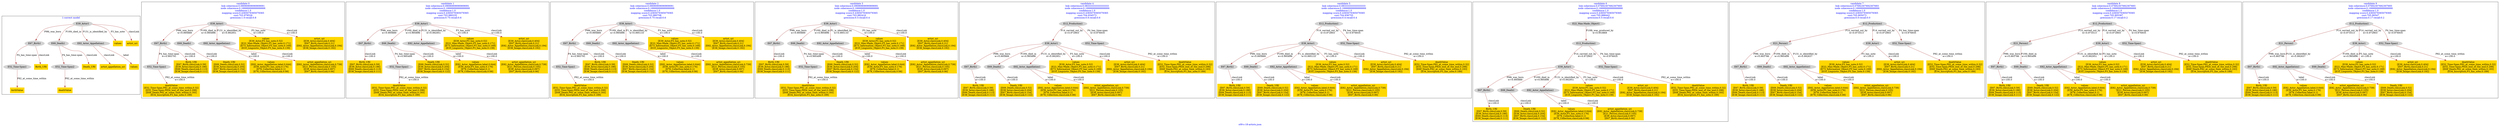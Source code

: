 digraph n0 {
fontcolor="blue"
remincross="true"
label="s09-s-18-artists.json"
subgraph cluster_0 {
label="1-correct model"
n2[style="filled",color="white",fillcolor="lightgray",label="E39_Actor1"];
n3[style="filled",color="white",fillcolor="lightgray",label="E67_Birth1"];
n4[style="filled",color="white",fillcolor="lightgray",label="E69_Death1"];
n5[style="filled",color="white",fillcolor="lightgray",label="E82_Actor_Appellation1"];
n6[style="filled",color="white",fillcolor="lightgray",label="E52_Time-Span1"];
n7[style="filled",color="white",fillcolor="lightgray",label="E52_Time-Span2"];
n8[shape="plaintext",style="filled",fillcolor="gold",label="Death_URI"];
n9[shape="plaintext",style="filled",fillcolor="gold",label="artist_appellation_uri"];
n10[shape="plaintext",style="filled",fillcolor="gold",label="deathValue"];
n11[shape="plaintext",style="filled",fillcolor="gold",label="birthValue"];
n12[shape="plaintext",style="filled",fillcolor="gold",label="values"];
n13[shape="plaintext",style="filled",fillcolor="gold",label="values"];
n14[shape="plaintext",style="filled",fillcolor="gold",label="Birth_URI"];
n15[shape="plaintext",style="filled",fillcolor="gold",label="artist_uri"];
}
subgraph cluster_1 {
label="candidate 0\nlink coherence:0.09090909090909091\nnode coherence:0.16666666666666666\nconfidence:1.0\nmapping score:0.4365079365079365\ncost:703.978526\n-precision:1.0-recall:0.8"
n17[style="filled",color="white",fillcolor="lightgray",label="E39_Actor1"];
n18[style="filled",color="white",fillcolor="lightgray",label="E67_Birth1"];
n19[style="filled",color="white",fillcolor="lightgray",label="E69_Death1"];
n20[style="filled",color="white",fillcolor="lightgray",label="E82_Actor_Appellation1"];
n21[style="filled",color="white",fillcolor="lightgray",label="E52_Time-Span1"];
n22[shape="plaintext",style="filled",fillcolor="gold",label="deathValue\n[E52_Time-Span,P82_at_some_time_within,0.32]\n[E52_Time-Span,P82b_end_of_the_end,0.298]\n[E69_Death,P82_at_some_time_within,0.193]\n[E34_Inscription,P3_has_note,0.189]"];
n23[shape="plaintext",style="filled",fillcolor="gold",label="Death_URI\n[E69_Death,classLink,0.52]\n[E39_Actor,classLink,0.204]\n[E67_Birth,classLink,0.154]\n[E38_Image,classLink,0.122]"];
n24[shape="plaintext",style="filled",fillcolor="gold",label="values\n[E82_Actor_Appellation,label,0.644]\n[E39_Actor,P3_has_note,0.176]\n[E78_Collection,label,0.1]\n[E78_Collection,classLink,0.08]"];
n25[shape="plaintext",style="filled",fillcolor="gold",label="values\n[E39_Actor,P3_has_note,0.52]\n[E22_Man-Made_Object,P3_has_note,0.171]\n[E73_Information_Object,P3_has_note,0.169]\n[E33_Linguistic_Object,P3_has_note,0.139]"];
n26[shape="plaintext",style="filled",fillcolor="gold",label="artist_appellation_uri\n[E82_Actor_Appellation,classLink,0.739]\n[E21_Person,classLink,0.105]\n[E39_Actor,classLink,0.097]\n[E67_Birth,classLink,0.06]"];
n27[shape="plaintext",style="filled",fillcolor="gold",label="Birth_URI\n[E67_Birth,classLink,0.59]\n[E39_Actor,classLink,0.186]\n[E69_Death,classLink,0.113]\n[E38_Image,classLink,0.111]"];
n28[shape="plaintext",style="filled",fillcolor="gold",label="artist_uri\n[E39_Actor,classLink,0.404]\n[E67_Birth,classLink,0.21]\n[E82_Actor_Appellation,classLink,0.194]\n[E38_Image,classLink,0.192]"];
}
subgraph cluster_2 {
label="candidate 1\nlink coherence:0.09090909090909091\nnode coherence:0.16666666666666666\nconfidence:1.0\nmapping score:0.4365079365079365\ncost:703.980235\n-precision:0.75-recall:0.6"
n30[style="filled",color="white",fillcolor="lightgray",label="E39_Actor1"];
n31[style="filled",color="white",fillcolor="lightgray",label="E67_Birth1"];
n32[style="filled",color="white",fillcolor="lightgray",label="E69_Death1"];
n33[style="filled",color="white",fillcolor="lightgray",label="E82_Actor_Appellation1"];
n34[style="filled",color="white",fillcolor="lightgray",label="E52_Time-Span1"];
n35[shape="plaintext",style="filled",fillcolor="gold",label="deathValue\n[E52_Time-Span,P82_at_some_time_within,0.32]\n[E52_Time-Span,P82b_end_of_the_end,0.298]\n[E69_Death,P82_at_some_time_within,0.193]\n[E34_Inscription,P3_has_note,0.189]"];
n36[shape="plaintext",style="filled",fillcolor="gold",label="Death_URI\n[E69_Death,classLink,0.52]\n[E39_Actor,classLink,0.204]\n[E67_Birth,classLink,0.154]\n[E38_Image,classLink,0.122]"];
n37[shape="plaintext",style="filled",fillcolor="gold",label="values\n[E82_Actor_Appellation,label,0.644]\n[E39_Actor,P3_has_note,0.176]\n[E78_Collection,label,0.1]\n[E78_Collection,classLink,0.08]"];
n38[shape="plaintext",style="filled",fillcolor="gold",label="values\n[E39_Actor,P3_has_note,0.52]\n[E22_Man-Made_Object,P3_has_note,0.171]\n[E73_Information_Object,P3_has_note,0.169]\n[E33_Linguistic_Object,P3_has_note,0.139]"];
n39[shape="plaintext",style="filled",fillcolor="gold",label="artist_appellation_uri\n[E82_Actor_Appellation,classLink,0.739]\n[E21_Person,classLink,0.105]\n[E39_Actor,classLink,0.097]\n[E67_Birth,classLink,0.06]"];
n40[shape="plaintext",style="filled",fillcolor="gold",label="Birth_URI\n[E67_Birth,classLink,0.59]\n[E39_Actor,classLink,0.186]\n[E69_Death,classLink,0.113]\n[E38_Image,classLink,0.111]"];
n41[shape="plaintext",style="filled",fillcolor="gold",label="artist_uri\n[E39_Actor,classLink,0.404]\n[E67_Birth,classLink,0.21]\n[E82_Actor_Appellation,classLink,0.194]\n[E38_Image,classLink,0.192]"];
}
subgraph cluster_3 {
label="candidate 2\nlink coherence:0.09090909090909091\nnode coherence:0.16666666666666666\nconfidence:1.0\nmapping score:0.4365079365079365\ncost:703.980708\n-precision:0.75-recall:0.6"
n43[style="filled",color="white",fillcolor="lightgray",label="E39_Actor1"];
n44[style="filled",color="white",fillcolor="lightgray",label="E67_Birth1"];
n45[style="filled",color="white",fillcolor="lightgray",label="E69_Death1"];
n46[style="filled",color="white",fillcolor="lightgray",label="E82_Actor_Appellation1"];
n47[style="filled",color="white",fillcolor="lightgray",label="E52_Time-Span1"];
n48[shape="plaintext",style="filled",fillcolor="gold",label="deathValue\n[E52_Time-Span,P82_at_some_time_within,0.32]\n[E52_Time-Span,P82b_end_of_the_end,0.298]\n[E69_Death,P82_at_some_time_within,0.193]\n[E34_Inscription,P3_has_note,0.189]"];
n49[shape="plaintext",style="filled",fillcolor="gold",label="Death_URI\n[E69_Death,classLink,0.52]\n[E39_Actor,classLink,0.204]\n[E67_Birth,classLink,0.154]\n[E38_Image,classLink,0.122]"];
n50[shape="plaintext",style="filled",fillcolor="gold",label="values\n[E82_Actor_Appellation,label,0.644]\n[E39_Actor,P3_has_note,0.176]\n[E78_Collection,label,0.1]\n[E78_Collection,classLink,0.08]"];
n51[shape="plaintext",style="filled",fillcolor="gold",label="values\n[E39_Actor,P3_has_note,0.52]\n[E22_Man-Made_Object,P3_has_note,0.171]\n[E73_Information_Object,P3_has_note,0.169]\n[E33_Linguistic_Object,P3_has_note,0.139]"];
n52[shape="plaintext",style="filled",fillcolor="gold",label="artist_appellation_uri\n[E82_Actor_Appellation,classLink,0.739]\n[E21_Person,classLink,0.105]\n[E39_Actor,classLink,0.097]\n[E67_Birth,classLink,0.06]"];
n53[shape="plaintext",style="filled",fillcolor="gold",label="Birth_URI\n[E67_Birth,classLink,0.59]\n[E39_Actor,classLink,0.186]\n[E69_Death,classLink,0.113]\n[E38_Image,classLink,0.111]"];
n54[shape="plaintext",style="filled",fillcolor="gold",label="artist_uri\n[E39_Actor,classLink,0.404]\n[E67_Birth,classLink,0.21]\n[E82_Actor_Appellation,classLink,0.194]\n[E38_Image,classLink,0.192]"];
}
subgraph cluster_4 {
label="candidate 3\nlink coherence:0.09090909090909091\nnode coherence:0.16666666666666666\nconfidence:1.0\nmapping score:0.4365079365079365\ncost:703.982416\n-precision:0.5-recall:0.4"
n56[style="filled",color="white",fillcolor="lightgray",label="E39_Actor1"];
n57[style="filled",color="white",fillcolor="lightgray",label="E67_Birth1"];
n58[style="filled",color="white",fillcolor="lightgray",label="E69_Death1"];
n59[style="filled",color="white",fillcolor="lightgray",label="E82_Actor_Appellation1"];
n60[style="filled",color="white",fillcolor="lightgray",label="E52_Time-Span1"];
n61[shape="plaintext",style="filled",fillcolor="gold",label="deathValue\n[E52_Time-Span,P82_at_some_time_within,0.32]\n[E52_Time-Span,P82b_end_of_the_end,0.298]\n[E69_Death,P82_at_some_time_within,0.193]\n[E34_Inscription,P3_has_note,0.189]"];
n62[shape="plaintext",style="filled",fillcolor="gold",label="Death_URI\n[E69_Death,classLink,0.52]\n[E39_Actor,classLink,0.204]\n[E67_Birth,classLink,0.154]\n[E38_Image,classLink,0.122]"];
n63[shape="plaintext",style="filled",fillcolor="gold",label="values\n[E82_Actor_Appellation,label,0.644]\n[E39_Actor,P3_has_note,0.176]\n[E78_Collection,label,0.1]\n[E78_Collection,classLink,0.08]"];
n64[shape="plaintext",style="filled",fillcolor="gold",label="values\n[E39_Actor,P3_has_note,0.52]\n[E22_Man-Made_Object,P3_has_note,0.171]\n[E73_Information_Object,P3_has_note,0.169]\n[E33_Linguistic_Object,P3_has_note,0.139]"];
n65[shape="plaintext",style="filled",fillcolor="gold",label="artist_appellation_uri\n[E82_Actor_Appellation,classLink,0.739]\n[E21_Person,classLink,0.105]\n[E39_Actor,classLink,0.097]\n[E67_Birth,classLink,0.06]"];
n66[shape="plaintext",style="filled",fillcolor="gold",label="Birth_URI\n[E67_Birth,classLink,0.59]\n[E39_Actor,classLink,0.186]\n[E69_Death,classLink,0.113]\n[E38_Image,classLink,0.111]"];
n67[shape="plaintext",style="filled",fillcolor="gold",label="artist_uri\n[E39_Actor,classLink,0.404]\n[E67_Birth,classLink,0.21]\n[E82_Actor_Appellation,classLink,0.194]\n[E38_Image,classLink,0.192]"];
}
subgraph cluster_5 {
label="candidate 4\nlink coherence:0.08333333333333333\nnode coherence:0.16666666666666666\nconfidence:1.0\nmapping score:0.4365079365079365\ncost:704.934573\n-precision:0.6-recall:0.6"
n69[style="filled",color="white",fillcolor="lightgray",label="E12_Production1"];
n70[style="filled",color="white",fillcolor="lightgray",label="E39_Actor1"];
n71[style="filled",color="white",fillcolor="lightgray",label="E52_Time-Span1"];
n72[style="filled",color="white",fillcolor="lightgray",label="E67_Birth1"];
n73[style="filled",color="white",fillcolor="lightgray",label="E69_Death1"];
n74[style="filled",color="white",fillcolor="lightgray",label="E82_Actor_Appellation1"];
n75[shape="plaintext",style="filled",fillcolor="gold",label="deathValue\n[E52_Time-Span,P82_at_some_time_within,0.32]\n[E52_Time-Span,P82b_end_of_the_end,0.298]\n[E69_Death,P82_at_some_time_within,0.193]\n[E34_Inscription,P3_has_note,0.189]"];
n76[shape="plaintext",style="filled",fillcolor="gold",label="Death_URI\n[E69_Death,classLink,0.52]\n[E39_Actor,classLink,0.204]\n[E67_Birth,classLink,0.154]\n[E38_Image,classLink,0.122]"];
n77[shape="plaintext",style="filled",fillcolor="gold",label="values\n[E82_Actor_Appellation,label,0.644]\n[E39_Actor,P3_has_note,0.176]\n[E78_Collection,label,0.1]\n[E78_Collection,classLink,0.08]"];
n78[shape="plaintext",style="filled",fillcolor="gold",label="values\n[E39_Actor,P3_has_note,0.52]\n[E22_Man-Made_Object,P3_has_note,0.171]\n[E73_Information_Object,P3_has_note,0.169]\n[E33_Linguistic_Object,P3_has_note,0.139]"];
n79[shape="plaintext",style="filled",fillcolor="gold",label="artist_appellation_uri\n[E82_Actor_Appellation,classLink,0.739]\n[E21_Person,classLink,0.105]\n[E39_Actor,classLink,0.097]\n[E67_Birth,classLink,0.06]"];
n80[shape="plaintext",style="filled",fillcolor="gold",label="Birth_URI\n[E67_Birth,classLink,0.59]\n[E39_Actor,classLink,0.186]\n[E69_Death,classLink,0.113]\n[E38_Image,classLink,0.111]"];
n81[shape="plaintext",style="filled",fillcolor="gold",label="artist_uri\n[E39_Actor,classLink,0.404]\n[E67_Birth,classLink,0.21]\n[E82_Actor_Appellation,classLink,0.194]\n[E38_Image,classLink,0.192]"];
}
subgraph cluster_6 {
label="candidate 5\nlink coherence:0.08333333333333333\nnode coherence:0.16666666666666666\nconfidence:1.0\nmapping score:0.4365079365079365\ncost:704.936755\n-precision:0.4-recall:0.4"
n83[style="filled",color="white",fillcolor="lightgray",label="E12_Production1"];
n84[style="filled",color="white",fillcolor="lightgray",label="E39_Actor1"];
n85[style="filled",color="white",fillcolor="lightgray",label="E52_Time-Span1"];
n86[style="filled",color="white",fillcolor="lightgray",label="E67_Birth1"];
n87[style="filled",color="white",fillcolor="lightgray",label="E69_Death1"];
n88[style="filled",color="white",fillcolor="lightgray",label="E82_Actor_Appellation1"];
n89[shape="plaintext",style="filled",fillcolor="gold",label="deathValue\n[E52_Time-Span,P82_at_some_time_within,0.32]\n[E52_Time-Span,P82b_end_of_the_end,0.298]\n[E69_Death,P82_at_some_time_within,0.193]\n[E34_Inscription,P3_has_note,0.189]"];
n90[shape="plaintext",style="filled",fillcolor="gold",label="Death_URI\n[E69_Death,classLink,0.52]\n[E39_Actor,classLink,0.204]\n[E67_Birth,classLink,0.154]\n[E38_Image,classLink,0.122]"];
n91[shape="plaintext",style="filled",fillcolor="gold",label="values\n[E82_Actor_Appellation,label,0.644]\n[E39_Actor,P3_has_note,0.176]\n[E78_Collection,label,0.1]\n[E78_Collection,classLink,0.08]"];
n92[shape="plaintext",style="filled",fillcolor="gold",label="values\n[E39_Actor,P3_has_note,0.52]\n[E22_Man-Made_Object,P3_has_note,0.171]\n[E73_Information_Object,P3_has_note,0.169]\n[E33_Linguistic_Object,P3_has_note,0.139]"];
n93[shape="plaintext",style="filled",fillcolor="gold",label="artist_appellation_uri\n[E82_Actor_Appellation,classLink,0.739]\n[E21_Person,classLink,0.105]\n[E39_Actor,classLink,0.097]\n[E67_Birth,classLink,0.06]"];
n94[shape="plaintext",style="filled",fillcolor="gold",label="Birth_URI\n[E67_Birth,classLink,0.59]\n[E39_Actor,classLink,0.186]\n[E69_Death,classLink,0.113]\n[E38_Image,classLink,0.111]"];
n95[shape="plaintext",style="filled",fillcolor="gold",label="artist_uri\n[E39_Actor,classLink,0.404]\n[E67_Birth,classLink,0.21]\n[E82_Actor_Appellation,classLink,0.194]\n[E38_Image,classLink,0.192]"];
}
subgraph cluster_7 {
label="candidate 6\nlink coherence:0.07692307692307693\nnode coherence:0.16666666666666666\nconfidence:1.0\nmapping score:0.4365079365079365\ncost:705.888442\n-precision:0.5-recall:0.6"
n97[style="filled",color="white",fillcolor="lightgray",label="E12_Production1"];
n98[style="filled",color="white",fillcolor="lightgray",label="E39_Actor1"];
n99[style="filled",color="white",fillcolor="lightgray",label="E52_Time-Span1"];
n100[style="filled",color="white",fillcolor="lightgray",label="E22_Man-Made_Object1"];
n101[style="filled",color="white",fillcolor="lightgray",label="E67_Birth1"];
n102[style="filled",color="white",fillcolor="lightgray",label="E69_Death1"];
n103[style="filled",color="white",fillcolor="lightgray",label="E82_Actor_Appellation1"];
n104[shape="plaintext",style="filled",fillcolor="gold",label="deathValue\n[E52_Time-Span,P82_at_some_time_within,0.32]\n[E52_Time-Span,P82b_end_of_the_end,0.298]\n[E69_Death,P82_at_some_time_within,0.193]\n[E34_Inscription,P3_has_note,0.189]"];
n105[shape="plaintext",style="filled",fillcolor="gold",label="Death_URI\n[E69_Death,classLink,0.52]\n[E39_Actor,classLink,0.204]\n[E67_Birth,classLink,0.154]\n[E38_Image,classLink,0.122]"];
n106[shape="plaintext",style="filled",fillcolor="gold",label="values\n[E82_Actor_Appellation,label,0.644]\n[E39_Actor,P3_has_note,0.176]\n[E78_Collection,label,0.1]\n[E78_Collection,classLink,0.08]"];
n107[shape="plaintext",style="filled",fillcolor="gold",label="values\n[E39_Actor,P3_has_note,0.52]\n[E22_Man-Made_Object,P3_has_note,0.171]\n[E73_Information_Object,P3_has_note,0.169]\n[E33_Linguistic_Object,P3_has_note,0.139]"];
n108[shape="plaintext",style="filled",fillcolor="gold",label="artist_appellation_uri\n[E82_Actor_Appellation,classLink,0.739]\n[E21_Person,classLink,0.105]\n[E39_Actor,classLink,0.097]\n[E67_Birth,classLink,0.06]"];
n109[shape="plaintext",style="filled",fillcolor="gold",label="Birth_URI\n[E67_Birth,classLink,0.59]\n[E39_Actor,classLink,0.186]\n[E69_Death,classLink,0.113]\n[E38_Image,classLink,0.111]"];
n110[shape="plaintext",style="filled",fillcolor="gold",label="artist_uri\n[E39_Actor,classLink,0.404]\n[E67_Birth,classLink,0.21]\n[E82_Actor_Appellation,classLink,0.194]\n[E38_Image,classLink,0.192]"];
}
subgraph cluster_8 {
label="candidate 7\nlink coherence:0.07692307692307693\nnode coherence:0.16666666666666666\nconfidence:1.0\nmapping score:0.4365079365079365\ncost:705.905073\n-precision:0.0-recall:0.0"
n112[style="filled",color="white",fillcolor="lightgray",label="E12_Production1"];
n113[style="filled",color="white",fillcolor="lightgray",label="E21_Person1"];
n114[style="filled",color="white",fillcolor="lightgray",label="E39_Actor1"];
n115[style="filled",color="white",fillcolor="lightgray",label="E52_Time-Span1"];
n116[style="filled",color="white",fillcolor="lightgray",label="E67_Birth1"];
n117[style="filled",color="white",fillcolor="lightgray",label="E69_Death1"];
n118[style="filled",color="white",fillcolor="lightgray",label="E82_Actor_Appellation1"];
n119[shape="plaintext",style="filled",fillcolor="gold",label="deathValue\n[E52_Time-Span,P82_at_some_time_within,0.32]\n[E52_Time-Span,P82b_end_of_the_end,0.298]\n[E69_Death,P82_at_some_time_within,0.193]\n[E34_Inscription,P3_has_note,0.189]"];
n120[shape="plaintext",style="filled",fillcolor="gold",label="Death_URI\n[E69_Death,classLink,0.52]\n[E39_Actor,classLink,0.204]\n[E67_Birth,classLink,0.154]\n[E38_Image,classLink,0.122]"];
n121[shape="plaintext",style="filled",fillcolor="gold",label="values\n[E82_Actor_Appellation,label,0.644]\n[E39_Actor,P3_has_note,0.176]\n[E78_Collection,label,0.1]\n[E78_Collection,classLink,0.08]"];
n122[shape="plaintext",style="filled",fillcolor="gold",label="values\n[E39_Actor,P3_has_note,0.52]\n[E22_Man-Made_Object,P3_has_note,0.171]\n[E73_Information_Object,P3_has_note,0.169]\n[E33_Linguistic_Object,P3_has_note,0.139]"];
n123[shape="plaintext",style="filled",fillcolor="gold",label="artist_appellation_uri\n[E82_Actor_Appellation,classLink,0.739]\n[E21_Person,classLink,0.105]\n[E39_Actor,classLink,0.097]\n[E67_Birth,classLink,0.06]"];
n124[shape="plaintext",style="filled",fillcolor="gold",label="Birth_URI\n[E67_Birth,classLink,0.59]\n[E39_Actor,classLink,0.186]\n[E69_Death,classLink,0.113]\n[E38_Image,classLink,0.111]"];
n125[shape="plaintext",style="filled",fillcolor="gold",label="artist_uri\n[E39_Actor,classLink,0.404]\n[E67_Birth,classLink,0.21]\n[E82_Actor_Appellation,classLink,0.194]\n[E38_Image,classLink,0.192]"];
}
subgraph cluster_9 {
label="candidate 8\nlink coherence:0.07692307692307693\nnode coherence:0.16666666666666666\nconfidence:1.0\nmapping score:0.4365079365079365\ncost:705.905387\n-precision:0.17-recall:0.2"
n127[style="filled",color="white",fillcolor="lightgray",label="E12_Production1"];
n128[style="filled",color="white",fillcolor="lightgray",label="E21_Person1"];
n129[style="filled",color="white",fillcolor="lightgray",label="E39_Actor1"];
n130[style="filled",color="white",fillcolor="lightgray",label="E52_Time-Span1"];
n131[style="filled",color="white",fillcolor="lightgray",label="E67_Birth1"];
n132[style="filled",color="white",fillcolor="lightgray",label="E69_Death1"];
n133[style="filled",color="white",fillcolor="lightgray",label="E82_Actor_Appellation1"];
n134[shape="plaintext",style="filled",fillcolor="gold",label="deathValue\n[E52_Time-Span,P82_at_some_time_within,0.32]\n[E52_Time-Span,P82b_end_of_the_end,0.298]\n[E69_Death,P82_at_some_time_within,0.193]\n[E34_Inscription,P3_has_note,0.189]"];
n135[shape="plaintext",style="filled",fillcolor="gold",label="Death_URI\n[E69_Death,classLink,0.52]\n[E39_Actor,classLink,0.204]\n[E67_Birth,classLink,0.154]\n[E38_Image,classLink,0.122]"];
n136[shape="plaintext",style="filled",fillcolor="gold",label="values\n[E82_Actor_Appellation,label,0.644]\n[E39_Actor,P3_has_note,0.176]\n[E78_Collection,label,0.1]\n[E78_Collection,classLink,0.08]"];
n137[shape="plaintext",style="filled",fillcolor="gold",label="values\n[E39_Actor,P3_has_note,0.52]\n[E22_Man-Made_Object,P3_has_note,0.171]\n[E73_Information_Object,P3_has_note,0.169]\n[E33_Linguistic_Object,P3_has_note,0.139]"];
n138[shape="plaintext",style="filled",fillcolor="gold",label="artist_appellation_uri\n[E82_Actor_Appellation,classLink,0.739]\n[E21_Person,classLink,0.105]\n[E39_Actor,classLink,0.097]\n[E67_Birth,classLink,0.06]"];
n139[shape="plaintext",style="filled",fillcolor="gold",label="Birth_URI\n[E67_Birth,classLink,0.59]\n[E39_Actor,classLink,0.186]\n[E69_Death,classLink,0.113]\n[E38_Image,classLink,0.111]"];
n140[shape="plaintext",style="filled",fillcolor="gold",label="artist_uri\n[E39_Actor,classLink,0.404]\n[E67_Birth,classLink,0.21]\n[E82_Actor_Appellation,classLink,0.194]\n[E38_Image,classLink,0.192]"];
}
subgraph cluster_10 {
label="candidate 9\nlink coherence:0.07692307692307693\nnode coherence:0.16666666666666666\nconfidence:1.0\nmapping score:0.4365079365079365\ncost:705.90547\n-precision:0.17-recall:0.2"
n142[style="filled",color="white",fillcolor="lightgray",label="E12_Production1"];
n143[style="filled",color="white",fillcolor="lightgray",label="E21_Person1"];
n144[style="filled",color="white",fillcolor="lightgray",label="E39_Actor1"];
n145[style="filled",color="white",fillcolor="lightgray",label="E52_Time-Span1"];
n146[style="filled",color="white",fillcolor="lightgray",label="E67_Birth1"];
n147[style="filled",color="white",fillcolor="lightgray",label="E82_Actor_Appellation1"];
n148[style="filled",color="white",fillcolor="lightgray",label="E69_Death1"];
n149[shape="plaintext",style="filled",fillcolor="gold",label="deathValue\n[E52_Time-Span,P82_at_some_time_within,0.32]\n[E52_Time-Span,P82b_end_of_the_end,0.298]\n[E69_Death,P82_at_some_time_within,0.193]\n[E34_Inscription,P3_has_note,0.189]"];
n150[shape="plaintext",style="filled",fillcolor="gold",label="Death_URI\n[E69_Death,classLink,0.52]\n[E39_Actor,classLink,0.204]\n[E67_Birth,classLink,0.154]\n[E38_Image,classLink,0.122]"];
n151[shape="plaintext",style="filled",fillcolor="gold",label="values\n[E82_Actor_Appellation,label,0.644]\n[E39_Actor,P3_has_note,0.176]\n[E78_Collection,label,0.1]\n[E78_Collection,classLink,0.08]"];
n152[shape="plaintext",style="filled",fillcolor="gold",label="values\n[E39_Actor,P3_has_note,0.52]\n[E22_Man-Made_Object,P3_has_note,0.171]\n[E73_Information_Object,P3_has_note,0.169]\n[E33_Linguistic_Object,P3_has_note,0.139]"];
n153[shape="plaintext",style="filled",fillcolor="gold",label="artist_appellation_uri\n[E82_Actor_Appellation,classLink,0.739]\n[E21_Person,classLink,0.105]\n[E39_Actor,classLink,0.097]\n[E67_Birth,classLink,0.06]"];
n154[shape="plaintext",style="filled",fillcolor="gold",label="Birth_URI\n[E67_Birth,classLink,0.59]\n[E39_Actor,classLink,0.186]\n[E69_Death,classLink,0.113]\n[E38_Image,classLink,0.111]"];
n155[shape="plaintext",style="filled",fillcolor="gold",label="artist_uri\n[E39_Actor,classLink,0.404]\n[E67_Birth,classLink,0.21]\n[E82_Actor_Appellation,classLink,0.194]\n[E38_Image,classLink,0.192]"];
}
n2 -> n3[color="brown",fontcolor="black",label="P98i_was_born"]
n2 -> n4[color="brown",fontcolor="black",label="P100i_died_in"]
n2 -> n5[color="brown",fontcolor="black",label="P131_is_identified_by"]
n3 -> n6[color="brown",fontcolor="black",label="P4_has_time-span"]
n4 -> n7[color="brown",fontcolor="black",label="P4_has_time-span"]
n4 -> n8[color="brown",fontcolor="black",label="classLink"]
n5 -> n9[color="brown",fontcolor="black",label="classLink"]
n7 -> n10[color="brown",fontcolor="black",label="P82_at_some_time_within"]
n6 -> n11[color="brown",fontcolor="black",label="P82_at_some_time_within"]
n2 -> n12[color="brown",fontcolor="black",label="P3_has_note"]
n5 -> n13[color="brown",fontcolor="black",label="label"]
n3 -> n14[color="brown",fontcolor="black",label="classLink"]
n2 -> n15[color="brown",fontcolor="black",label="classLink"]
n17 -> n18[color="brown",fontcolor="black",label="P98i_was_born\nw=0.995889"]
n17 -> n19[color="brown",fontcolor="black",label="P100i_died_in\nw=0.995896"]
n17 -> n20[color="brown",fontcolor="black",label="P131_is_identified_by\nw=0.992951"]
n18 -> n21[color="brown",fontcolor="black",label="P4_has_time-span\nw=0.993791"]
n21 -> n22[color="brown",fontcolor="black",label="P82_at_some_time_within\nw=100.0"]
n19 -> n23[color="brown",fontcolor="black",label="classLink\nw=100.0"]
n20 -> n24[color="brown",fontcolor="black",label="label\nw=100.0"]
n17 -> n25[color="brown",fontcolor="black",label="P3_has_note\nw=100.0"]
n20 -> n26[color="brown",fontcolor="black",label="classLink\nw=100.0"]
n18 -> n27[color="brown",fontcolor="black",label="classLink\nw=100.0"]
n17 -> n28[color="brown",fontcolor="black",label="classLink\nw=100.0"]
n30 -> n31[color="brown",fontcolor="black",label="P98i_was_born\nw=0.995889"]
n30 -> n32[color="brown",fontcolor="black",label="P100i_died_in\nw=0.995896"]
n30 -> n33[color="brown",fontcolor="black",label="P131_is_identified_by\nw=0.992951"]
n32 -> n34[color="brown",fontcolor="black",label="P4_has_time-span\nw=0.995499"]
n34 -> n35[color="brown",fontcolor="black",label="P82_at_some_time_within\nw=100.0"]
n32 -> n36[color="brown",fontcolor="black",label="classLink\nw=100.0"]
n33 -> n37[color="brown",fontcolor="black",label="label\nw=100.0"]
n30 -> n38[color="brown",fontcolor="black",label="P3_has_note\nw=100.0"]
n33 -> n39[color="brown",fontcolor="black",label="classLink\nw=100.0"]
n31 -> n40[color="brown",fontcolor="black",label="classLink\nw=100.0"]
n30 -> n41[color="brown",fontcolor="black",label="classLink\nw=100.0"]
n43 -> n44[color="brown",fontcolor="black",label="P98i_was_born\nw=0.995889"]
n43 -> n45[color="brown",fontcolor="black",label="P100i_died_in\nw=0.995896"]
n43 -> n46[color="brown",fontcolor="black",label="P1_is_identified_by\nw=0.995133"]
n44 -> n47[color="brown",fontcolor="black",label="P4_has_time-span\nw=0.993791"]
n47 -> n48[color="brown",fontcolor="black",label="P82_at_some_time_within\nw=100.0"]
n45 -> n49[color="brown",fontcolor="black",label="classLink\nw=100.0"]
n46 -> n50[color="brown",fontcolor="black",label="label\nw=100.0"]
n43 -> n51[color="brown",fontcolor="black",label="P3_has_note\nw=100.0"]
n46 -> n52[color="brown",fontcolor="black",label="classLink\nw=100.0"]
n44 -> n53[color="brown",fontcolor="black",label="classLink\nw=100.0"]
n43 -> n54[color="brown",fontcolor="black",label="classLink\nw=100.0"]
n56 -> n57[color="brown",fontcolor="black",label="P98i_was_born\nw=0.995889"]
n56 -> n58[color="brown",fontcolor="black",label="P100i_died_in\nw=0.995896"]
n56 -> n59[color="brown",fontcolor="black",label="P1_is_identified_by\nw=0.995133"]
n58 -> n60[color="brown",fontcolor="black",label="P4_has_time-span\nw=0.995499"]
n60 -> n61[color="brown",fontcolor="black",label="P82_at_some_time_within\nw=100.0"]
n58 -> n62[color="brown",fontcolor="black",label="classLink\nw=100.0"]
n59 -> n63[color="brown",fontcolor="black",label="label\nw=100.0"]
n56 -> n64[color="brown",fontcolor="black",label="P3_has_note\nw=100.0"]
n59 -> n65[color="brown",fontcolor="black",label="classLink\nw=100.0"]
n57 -> n66[color="brown",fontcolor="black",label="classLink\nw=100.0"]
n56 -> n67[color="brown",fontcolor="black",label="classLink\nw=100.0"]
n69 -> n70[color="brown",fontcolor="black",label="P14_carried_out_by\nw=0.972903"]
n69 -> n71[color="brown",fontcolor="black",label="P4_has_time-span\nw=0.976935"]
n70 -> n72[color="brown",fontcolor="black",label="P98i_was_born\nw=0.995889"]
n70 -> n73[color="brown",fontcolor="black",label="P100i_died_in\nw=0.995896"]
n70 -> n74[color="brown",fontcolor="black",label="P131_is_identified_by\nw=0.992951"]
n71 -> n75[color="brown",fontcolor="black",label="P82_at_some_time_within\nw=100.0"]
n73 -> n76[color="brown",fontcolor="black",label="classLink\nw=100.0"]
n74 -> n77[color="brown",fontcolor="black",label="label\nw=100.0"]
n70 -> n78[color="brown",fontcolor="black",label="P3_has_note\nw=100.0"]
n74 -> n79[color="brown",fontcolor="black",label="classLink\nw=100.0"]
n72 -> n80[color="brown",fontcolor="black",label="classLink\nw=100.0"]
n70 -> n81[color="brown",fontcolor="black",label="classLink\nw=100.0"]
n83 -> n84[color="brown",fontcolor="black",label="P14_carried_out_by\nw=0.972903"]
n83 -> n85[color="brown",fontcolor="black",label="P4_has_time-span\nw=0.976935"]
n84 -> n86[color="brown",fontcolor="black",label="P98i_was_born\nw=0.995889"]
n84 -> n87[color="brown",fontcolor="black",label="P100i_died_in\nw=0.995896"]
n84 -> n88[color="brown",fontcolor="black",label="P1_is_identified_by\nw=0.995133"]
n85 -> n89[color="brown",fontcolor="black",label="P82_at_some_time_within\nw=100.0"]
n87 -> n90[color="brown",fontcolor="black",label="classLink\nw=100.0"]
n88 -> n91[color="brown",fontcolor="black",label="label\nw=100.0"]
n84 -> n92[color="brown",fontcolor="black",label="P3_has_note\nw=100.0"]
n88 -> n93[color="brown",fontcolor="black",label="classLink\nw=100.0"]
n86 -> n94[color="brown",fontcolor="black",label="classLink\nw=100.0"]
n84 -> n95[color="brown",fontcolor="black",label="classLink\nw=100.0"]
n97 -> n98[color="brown",fontcolor="black",label="P14_carried_out_by\nw=0.972903"]
n97 -> n99[color="brown",fontcolor="black",label="P4_has_time-span\nw=0.976935"]
n100 -> n97[color="brown",fontcolor="black",label="P108i_was_produced_by\nw=0.953869"]
n98 -> n101[color="brown",fontcolor="black",label="P98i_was_born\nw=0.995889"]
n98 -> n102[color="brown",fontcolor="black",label="P100i_died_in\nw=0.995896"]
n98 -> n103[color="brown",fontcolor="black",label="P131_is_identified_by\nw=0.992951"]
n99 -> n104[color="brown",fontcolor="black",label="P82_at_some_time_within\nw=100.0"]
n102 -> n105[color="brown",fontcolor="black",label="classLink\nw=100.0"]
n103 -> n106[color="brown",fontcolor="black",label="label\nw=100.0"]
n98 -> n107[color="brown",fontcolor="black",label="P3_has_note\nw=100.0"]
n103 -> n108[color="brown",fontcolor="black",label="classLink\nw=100.0"]
n101 -> n109[color="brown",fontcolor="black",label="classLink\nw=100.0"]
n98 -> n110[color="brown",fontcolor="black",label="classLink\nw=100.0"]
n112 -> n113[color="brown",fontcolor="black",label="P14_carried_out_by\nw=0.973313"]
n112 -> n114[color="brown",fontcolor="black",label="P14_carried_out_by\nw=0.972903"]
n112 -> n115[color="brown",fontcolor="black",label="P4_has_time-span\nw=0.976935"]
n113 -> n116[color="brown",fontcolor="black",label="P98i_was_born\nw=0.993786"]
n113 -> n117[color="brown",fontcolor="black",label="P100i_died_in\nw=0.995499"]
n113 -> n118[color="brown",fontcolor="black",label="P131_is_identified_by\nw=0.992637"]
n115 -> n119[color="brown",fontcolor="black",label="P82_at_some_time_within\nw=100.0"]
n117 -> n120[color="brown",fontcolor="black",label="classLink\nw=100.0"]
n118 -> n121[color="brown",fontcolor="black",label="label\nw=100.0"]
n114 -> n122[color="brown",fontcolor="black",label="P3_has_note\nw=100.0"]
n118 -> n123[color="brown",fontcolor="black",label="classLink\nw=100.0"]
n116 -> n124[color="brown",fontcolor="black",label="classLink\nw=100.0"]
n114 -> n125[color="brown",fontcolor="black",label="classLink\nw=100.0"]
n127 -> n128[color="brown",fontcolor="black",label="P14_carried_out_by\nw=0.973313"]
n127 -> n129[color="brown",fontcolor="black",label="P14_carried_out_by\nw=0.972903"]
n127 -> n130[color="brown",fontcolor="black",label="P4_has_time-span\nw=0.976935"]
n128 -> n131[color="brown",fontcolor="black",label="P98i_was_born\nw=0.993786"]
n128 -> n132[color="brown",fontcolor="black",label="P100i_died_in\nw=0.995499"]
n129 -> n133[color="brown",fontcolor="black",label="P131_is_identified_by\nw=0.992951"]
n130 -> n134[color="brown",fontcolor="black",label="P82_at_some_time_within\nw=100.0"]
n132 -> n135[color="brown",fontcolor="black",label="classLink\nw=100.0"]
n133 -> n136[color="brown",fontcolor="black",label="label\nw=100.0"]
n129 -> n137[color="brown",fontcolor="black",label="P3_has_note\nw=100.0"]
n133 -> n138[color="brown",fontcolor="black",label="classLink\nw=100.0"]
n131 -> n139[color="brown",fontcolor="black",label="classLink\nw=100.0"]
n129 -> n140[color="brown",fontcolor="black",label="classLink\nw=100.0"]
n142 -> n143[color="brown",fontcolor="black",label="P14_carried_out_by\nw=0.973313"]
n142 -> n144[color="brown",fontcolor="black",label="P14_carried_out_by\nw=0.972903"]
n142 -> n145[color="brown",fontcolor="black",label="P4_has_time-span\nw=0.976935"]
n143 -> n146[color="brown",fontcolor="black",label="P98i_was_born\nw=0.993786"]
n143 -> n147[color="brown",fontcolor="black",label="P131_is_identified_by\nw=0.992637"]
n144 -> n148[color="brown",fontcolor="black",label="P100i_died_in\nw=0.995896"]
n145 -> n149[color="brown",fontcolor="black",label="P82_at_some_time_within\nw=100.0"]
n148 -> n150[color="brown",fontcolor="black",label="classLink\nw=100.0"]
n147 -> n151[color="brown",fontcolor="black",label="label\nw=100.0"]
n144 -> n152[color="brown",fontcolor="black",label="P3_has_note\nw=100.0"]
n147 -> n153[color="brown",fontcolor="black",label="classLink\nw=100.0"]
n146 -> n154[color="brown",fontcolor="black",label="classLink\nw=100.0"]
n144 -> n155[color="brown",fontcolor="black",label="classLink\nw=100.0"]
}
